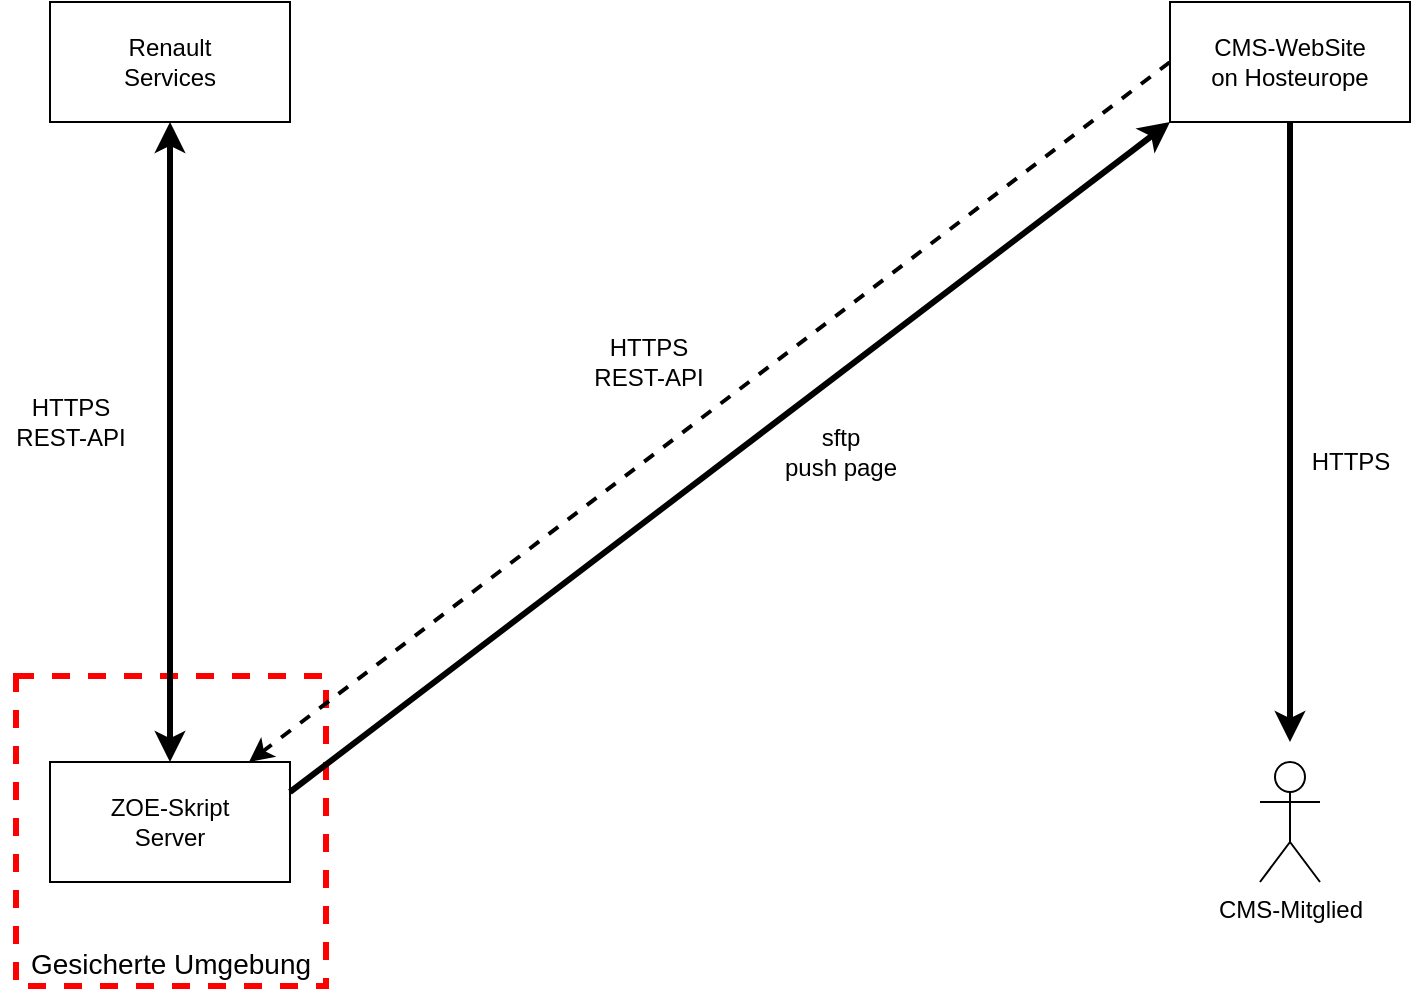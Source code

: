 <mxfile>
    <diagram id="HjV-C-Z93rvo8zuUQkf4" name="Page-1">
        <mxGraphModel dx="913" dy="495" grid="1" gridSize="10" guides="1" tooltips="1" connect="1" arrows="1" fold="1" page="1" pageScale="1" pageWidth="827" pageHeight="1169" math="0" shadow="0">
            <root>
                <mxCell id="0"/>
                <mxCell id="1" parent="0"/>
                <mxCell id="17" value="&lt;div style=&quot;font-size: 14px;&quot;&gt;&lt;span style=&quot;font-size: 14px;&quot;&gt;Gesicherte Umgebung&lt;/span&gt;&lt;/div&gt;" style="whiteSpace=wrap;html=1;aspect=fixed;fillColor=none;strokeColor=#FF0000;dashed=1;strokeWidth=3;align=center;verticalAlign=bottom;fontSize=14;" vertex="1" parent="1">
                    <mxGeometry x="63" y="457" width="155" height="155" as="geometry"/>
                </mxCell>
                <mxCell id="4" value="Renault&lt;br&gt;Services" style="rounded=0;whiteSpace=wrap;html=1;" vertex="1" parent="1">
                    <mxGeometry x="80" y="120" width="120" height="60" as="geometry"/>
                </mxCell>
                <mxCell id="5" value="CMS-WebSite&lt;br&gt;on Hosteurope" style="rounded=0;whiteSpace=wrap;html=1;" vertex="1" parent="1">
                    <mxGeometry x="640" y="120" width="120" height="60" as="geometry"/>
                </mxCell>
                <mxCell id="10" style="edgeStyle=none;html=1;entryX=0.5;entryY=1;entryDx=0;entryDy=0;startArrow=classic;startFill=1;strokeWidth=3;" edge="1" parent="1" source="6" target="4">
                    <mxGeometry relative="1" as="geometry"/>
                </mxCell>
                <mxCell id="12" style="edgeStyle=none;html=1;entryX=0;entryY=0.5;entryDx=0;entryDy=0;startArrow=classic;startFill=1;strokeWidth=2;endArrow=none;endFill=0;dashed=1;" edge="1" parent="1" source="6" target="5">
                    <mxGeometry relative="1" as="geometry"/>
                </mxCell>
                <mxCell id="6" value="ZOE-Skript&lt;br&gt;Server" style="rounded=0;whiteSpace=wrap;html=1;" vertex="1" parent="1">
                    <mxGeometry x="80" y="500" width="120" height="60" as="geometry"/>
                </mxCell>
                <mxCell id="13" style="edgeStyle=none;html=1;entryX=0.5;entryY=1;entryDx=0;entryDy=0;startArrow=classic;startFill=1;endArrow=none;endFill=0;strokeWidth=3;" edge="1" parent="1" target="5">
                    <mxGeometry relative="1" as="geometry">
                        <mxPoint x="700" y="490" as="sourcePoint"/>
                    </mxGeometry>
                </mxCell>
                <mxCell id="7" value="CMS-Mitglied" style="shape=umlActor;verticalLabelPosition=bottom;verticalAlign=top;html=1;outlineConnect=0;" vertex="1" parent="1">
                    <mxGeometry x="685" y="500" width="30" height="60" as="geometry"/>
                </mxCell>
                <mxCell id="11" value="HTTPS&lt;br&gt;REST-API" style="text;html=1;align=center;verticalAlign=middle;resizable=0;points=[];autosize=1;strokeColor=none;fillColor=none;" vertex="1" parent="1">
                    <mxGeometry x="55" y="315" width="70" height="30" as="geometry"/>
                </mxCell>
                <mxCell id="14" value="HTTPS&lt;br&gt;REST-API" style="text;html=1;align=center;verticalAlign=middle;resizable=0;points=[];autosize=1;strokeColor=none;fillColor=none;" vertex="1" parent="1">
                    <mxGeometry x="344" y="285" width="70" height="30" as="geometry"/>
                </mxCell>
                <mxCell id="15" value="HTTPS" style="text;html=1;align=center;verticalAlign=middle;resizable=0;points=[];autosize=1;strokeColor=none;fillColor=none;" vertex="1" parent="1">
                    <mxGeometry x="705" y="340" width="50" height="20" as="geometry"/>
                </mxCell>
                <mxCell id="19" style="edgeStyle=none;html=1;entryX=0;entryY=1;entryDx=0;entryDy=0;startArrow=none;startFill=0;strokeWidth=3;endArrow=classic;endFill=1;exitX=1;exitY=0.25;exitDx=0;exitDy=0;" edge="1" parent="1" source="6" target="5">
                    <mxGeometry relative="1" as="geometry">
                        <mxPoint x="189.474" y="510" as="sourcePoint"/>
                        <mxPoint x="650" y="160" as="targetPoint"/>
                    </mxGeometry>
                </mxCell>
                <mxCell id="21" value="sftp&lt;br&gt;push page" style="text;html=1;align=center;verticalAlign=middle;resizable=0;points=[];autosize=1;strokeColor=none;fillColor=none;" vertex="1" parent="1">
                    <mxGeometry x="440" y="330" width="70" height="30" as="geometry"/>
                </mxCell>
            </root>
        </mxGraphModel>
    </diagram>
</mxfile>